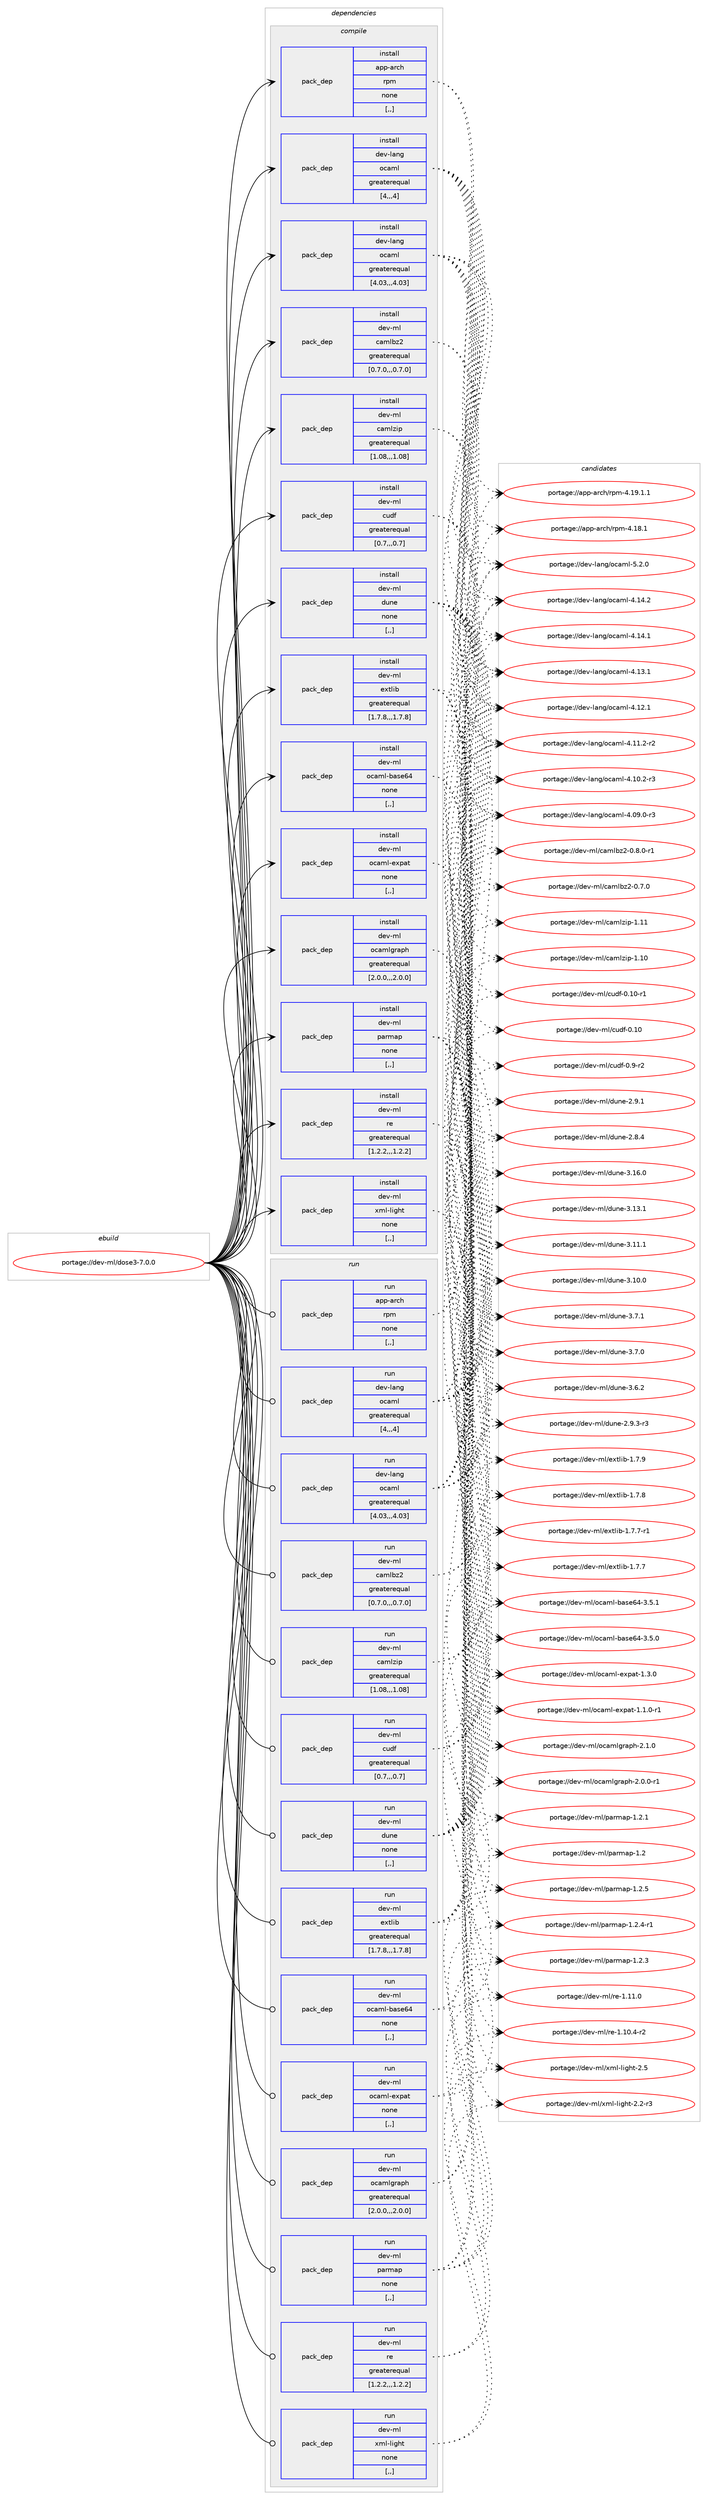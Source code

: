 digraph prolog {

# *************
# Graph options
# *************

newrank=true;
concentrate=true;
compound=true;
graph [rankdir=LR,fontname=Helvetica,fontsize=10,ranksep=1.5];#, ranksep=2.5, nodesep=0.2];
edge  [arrowhead=vee];
node  [fontname=Helvetica,fontsize=10];

# **********
# The ebuild
# **********

subgraph cluster_leftcol {
color=gray;
label=<<i>ebuild</i>>;
id [label="portage://dev-ml/dose3-7.0.0", color=red, width=4, href="../dev-ml/dose3-7.0.0.svg"];
}

# ****************
# The dependencies
# ****************

subgraph cluster_midcol {
color=gray;
label=<<i>dependencies</i>>;
subgraph cluster_compile {
fillcolor="#eeeeee";
style=filled;
label=<<i>compile</i>>;
subgraph pack88420 {
dependency118918 [label=<<TABLE BORDER="0" CELLBORDER="1" CELLSPACING="0" CELLPADDING="4" WIDTH="220"><TR><TD ROWSPAN="6" CELLPADDING="30">pack_dep</TD></TR><TR><TD WIDTH="110">install</TD></TR><TR><TD>app-arch</TD></TR><TR><TD>rpm</TD></TR><TR><TD>none</TD></TR><TR><TD>[,,]</TD></TR></TABLE>>, shape=none, color=blue];
}
id:e -> dependency118918:w [weight=20,style="solid",arrowhead="vee"];
subgraph pack88421 {
dependency118919 [label=<<TABLE BORDER="0" CELLBORDER="1" CELLSPACING="0" CELLPADDING="4" WIDTH="220"><TR><TD ROWSPAN="6" CELLPADDING="30">pack_dep</TD></TR><TR><TD WIDTH="110">install</TD></TR><TR><TD>dev-lang</TD></TR><TR><TD>ocaml</TD></TR><TR><TD>greaterequal</TD></TR><TR><TD>[4,,,4]</TD></TR></TABLE>>, shape=none, color=blue];
}
id:e -> dependency118919:w [weight=20,style="solid",arrowhead="vee"];
subgraph pack88422 {
dependency118920 [label=<<TABLE BORDER="0" CELLBORDER="1" CELLSPACING="0" CELLPADDING="4" WIDTH="220"><TR><TD ROWSPAN="6" CELLPADDING="30">pack_dep</TD></TR><TR><TD WIDTH="110">install</TD></TR><TR><TD>dev-lang</TD></TR><TR><TD>ocaml</TD></TR><TR><TD>greaterequal</TD></TR><TR><TD>[4.03,,,4.03]</TD></TR></TABLE>>, shape=none, color=blue];
}
id:e -> dependency118920:w [weight=20,style="solid",arrowhead="vee"];
subgraph pack88423 {
dependency118921 [label=<<TABLE BORDER="0" CELLBORDER="1" CELLSPACING="0" CELLPADDING="4" WIDTH="220"><TR><TD ROWSPAN="6" CELLPADDING="30">pack_dep</TD></TR><TR><TD WIDTH="110">install</TD></TR><TR><TD>dev-ml</TD></TR><TR><TD>camlbz2</TD></TR><TR><TD>greaterequal</TD></TR><TR><TD>[0.7.0,,,0.7.0]</TD></TR></TABLE>>, shape=none, color=blue];
}
id:e -> dependency118921:w [weight=20,style="solid",arrowhead="vee"];
subgraph pack88424 {
dependency118922 [label=<<TABLE BORDER="0" CELLBORDER="1" CELLSPACING="0" CELLPADDING="4" WIDTH="220"><TR><TD ROWSPAN="6" CELLPADDING="30">pack_dep</TD></TR><TR><TD WIDTH="110">install</TD></TR><TR><TD>dev-ml</TD></TR><TR><TD>camlzip</TD></TR><TR><TD>greaterequal</TD></TR><TR><TD>[1.08,,,1.08]</TD></TR></TABLE>>, shape=none, color=blue];
}
id:e -> dependency118922:w [weight=20,style="solid",arrowhead="vee"];
subgraph pack88425 {
dependency118923 [label=<<TABLE BORDER="0" CELLBORDER="1" CELLSPACING="0" CELLPADDING="4" WIDTH="220"><TR><TD ROWSPAN="6" CELLPADDING="30">pack_dep</TD></TR><TR><TD WIDTH="110">install</TD></TR><TR><TD>dev-ml</TD></TR><TR><TD>cudf</TD></TR><TR><TD>greaterequal</TD></TR><TR><TD>[0.7,,,0.7]</TD></TR></TABLE>>, shape=none, color=blue];
}
id:e -> dependency118923:w [weight=20,style="solid",arrowhead="vee"];
subgraph pack88426 {
dependency118924 [label=<<TABLE BORDER="0" CELLBORDER="1" CELLSPACING="0" CELLPADDING="4" WIDTH="220"><TR><TD ROWSPAN="6" CELLPADDING="30">pack_dep</TD></TR><TR><TD WIDTH="110">install</TD></TR><TR><TD>dev-ml</TD></TR><TR><TD>dune</TD></TR><TR><TD>none</TD></TR><TR><TD>[,,]</TD></TR></TABLE>>, shape=none, color=blue];
}
id:e -> dependency118924:w [weight=20,style="solid",arrowhead="vee"];
subgraph pack88427 {
dependency118925 [label=<<TABLE BORDER="0" CELLBORDER="1" CELLSPACING="0" CELLPADDING="4" WIDTH="220"><TR><TD ROWSPAN="6" CELLPADDING="30">pack_dep</TD></TR><TR><TD WIDTH="110">install</TD></TR><TR><TD>dev-ml</TD></TR><TR><TD>extlib</TD></TR><TR><TD>greaterequal</TD></TR><TR><TD>[1.7.8,,,1.7.8]</TD></TR></TABLE>>, shape=none, color=blue];
}
id:e -> dependency118925:w [weight=20,style="solid",arrowhead="vee"];
subgraph pack88428 {
dependency118926 [label=<<TABLE BORDER="0" CELLBORDER="1" CELLSPACING="0" CELLPADDING="4" WIDTH="220"><TR><TD ROWSPAN="6" CELLPADDING="30">pack_dep</TD></TR><TR><TD WIDTH="110">install</TD></TR><TR><TD>dev-ml</TD></TR><TR><TD>ocaml-base64</TD></TR><TR><TD>none</TD></TR><TR><TD>[,,]</TD></TR></TABLE>>, shape=none, color=blue];
}
id:e -> dependency118926:w [weight=20,style="solid",arrowhead="vee"];
subgraph pack88429 {
dependency118927 [label=<<TABLE BORDER="0" CELLBORDER="1" CELLSPACING="0" CELLPADDING="4" WIDTH="220"><TR><TD ROWSPAN="6" CELLPADDING="30">pack_dep</TD></TR><TR><TD WIDTH="110">install</TD></TR><TR><TD>dev-ml</TD></TR><TR><TD>ocaml-expat</TD></TR><TR><TD>none</TD></TR><TR><TD>[,,]</TD></TR></TABLE>>, shape=none, color=blue];
}
id:e -> dependency118927:w [weight=20,style="solid",arrowhead="vee"];
subgraph pack88430 {
dependency118928 [label=<<TABLE BORDER="0" CELLBORDER="1" CELLSPACING="0" CELLPADDING="4" WIDTH="220"><TR><TD ROWSPAN="6" CELLPADDING="30">pack_dep</TD></TR><TR><TD WIDTH="110">install</TD></TR><TR><TD>dev-ml</TD></TR><TR><TD>ocamlgraph</TD></TR><TR><TD>greaterequal</TD></TR><TR><TD>[2.0.0,,,2.0.0]</TD></TR></TABLE>>, shape=none, color=blue];
}
id:e -> dependency118928:w [weight=20,style="solid",arrowhead="vee"];
subgraph pack88431 {
dependency118929 [label=<<TABLE BORDER="0" CELLBORDER="1" CELLSPACING="0" CELLPADDING="4" WIDTH="220"><TR><TD ROWSPAN="6" CELLPADDING="30">pack_dep</TD></TR><TR><TD WIDTH="110">install</TD></TR><TR><TD>dev-ml</TD></TR><TR><TD>parmap</TD></TR><TR><TD>none</TD></TR><TR><TD>[,,]</TD></TR></TABLE>>, shape=none, color=blue];
}
id:e -> dependency118929:w [weight=20,style="solid",arrowhead="vee"];
subgraph pack88432 {
dependency118930 [label=<<TABLE BORDER="0" CELLBORDER="1" CELLSPACING="0" CELLPADDING="4" WIDTH="220"><TR><TD ROWSPAN="6" CELLPADDING="30">pack_dep</TD></TR><TR><TD WIDTH="110">install</TD></TR><TR><TD>dev-ml</TD></TR><TR><TD>re</TD></TR><TR><TD>greaterequal</TD></TR><TR><TD>[1.2.2,,,1.2.2]</TD></TR></TABLE>>, shape=none, color=blue];
}
id:e -> dependency118930:w [weight=20,style="solid",arrowhead="vee"];
subgraph pack88433 {
dependency118931 [label=<<TABLE BORDER="0" CELLBORDER="1" CELLSPACING="0" CELLPADDING="4" WIDTH="220"><TR><TD ROWSPAN="6" CELLPADDING="30">pack_dep</TD></TR><TR><TD WIDTH="110">install</TD></TR><TR><TD>dev-ml</TD></TR><TR><TD>xml-light</TD></TR><TR><TD>none</TD></TR><TR><TD>[,,]</TD></TR></TABLE>>, shape=none, color=blue];
}
id:e -> dependency118931:w [weight=20,style="solid",arrowhead="vee"];
}
subgraph cluster_compileandrun {
fillcolor="#eeeeee";
style=filled;
label=<<i>compile and run</i>>;
}
subgraph cluster_run {
fillcolor="#eeeeee";
style=filled;
label=<<i>run</i>>;
subgraph pack88434 {
dependency118932 [label=<<TABLE BORDER="0" CELLBORDER="1" CELLSPACING="0" CELLPADDING="4" WIDTH="220"><TR><TD ROWSPAN="6" CELLPADDING="30">pack_dep</TD></TR><TR><TD WIDTH="110">run</TD></TR><TR><TD>app-arch</TD></TR><TR><TD>rpm</TD></TR><TR><TD>none</TD></TR><TR><TD>[,,]</TD></TR></TABLE>>, shape=none, color=blue];
}
id:e -> dependency118932:w [weight=20,style="solid",arrowhead="odot"];
subgraph pack88435 {
dependency118933 [label=<<TABLE BORDER="0" CELLBORDER="1" CELLSPACING="0" CELLPADDING="4" WIDTH="220"><TR><TD ROWSPAN="6" CELLPADDING="30">pack_dep</TD></TR><TR><TD WIDTH="110">run</TD></TR><TR><TD>dev-lang</TD></TR><TR><TD>ocaml</TD></TR><TR><TD>greaterequal</TD></TR><TR><TD>[4,,,4]</TD></TR></TABLE>>, shape=none, color=blue];
}
id:e -> dependency118933:w [weight=20,style="solid",arrowhead="odot"];
subgraph pack88436 {
dependency118934 [label=<<TABLE BORDER="0" CELLBORDER="1" CELLSPACING="0" CELLPADDING="4" WIDTH="220"><TR><TD ROWSPAN="6" CELLPADDING="30">pack_dep</TD></TR><TR><TD WIDTH="110">run</TD></TR><TR><TD>dev-lang</TD></TR><TR><TD>ocaml</TD></TR><TR><TD>greaterequal</TD></TR><TR><TD>[4.03,,,4.03]</TD></TR></TABLE>>, shape=none, color=blue];
}
id:e -> dependency118934:w [weight=20,style="solid",arrowhead="odot"];
subgraph pack88437 {
dependency118935 [label=<<TABLE BORDER="0" CELLBORDER="1" CELLSPACING="0" CELLPADDING="4" WIDTH="220"><TR><TD ROWSPAN="6" CELLPADDING="30">pack_dep</TD></TR><TR><TD WIDTH="110">run</TD></TR><TR><TD>dev-ml</TD></TR><TR><TD>camlbz2</TD></TR><TR><TD>greaterequal</TD></TR><TR><TD>[0.7.0,,,0.7.0]</TD></TR></TABLE>>, shape=none, color=blue];
}
id:e -> dependency118935:w [weight=20,style="solid",arrowhead="odot"];
subgraph pack88438 {
dependency118936 [label=<<TABLE BORDER="0" CELLBORDER="1" CELLSPACING="0" CELLPADDING="4" WIDTH="220"><TR><TD ROWSPAN="6" CELLPADDING="30">pack_dep</TD></TR><TR><TD WIDTH="110">run</TD></TR><TR><TD>dev-ml</TD></TR><TR><TD>camlzip</TD></TR><TR><TD>greaterequal</TD></TR><TR><TD>[1.08,,,1.08]</TD></TR></TABLE>>, shape=none, color=blue];
}
id:e -> dependency118936:w [weight=20,style="solid",arrowhead="odot"];
subgraph pack88439 {
dependency118937 [label=<<TABLE BORDER="0" CELLBORDER="1" CELLSPACING="0" CELLPADDING="4" WIDTH="220"><TR><TD ROWSPAN="6" CELLPADDING="30">pack_dep</TD></TR><TR><TD WIDTH="110">run</TD></TR><TR><TD>dev-ml</TD></TR><TR><TD>cudf</TD></TR><TR><TD>greaterequal</TD></TR><TR><TD>[0.7,,,0.7]</TD></TR></TABLE>>, shape=none, color=blue];
}
id:e -> dependency118937:w [weight=20,style="solid",arrowhead="odot"];
subgraph pack88440 {
dependency118938 [label=<<TABLE BORDER="0" CELLBORDER="1" CELLSPACING="0" CELLPADDING="4" WIDTH="220"><TR><TD ROWSPAN="6" CELLPADDING="30">pack_dep</TD></TR><TR><TD WIDTH="110">run</TD></TR><TR><TD>dev-ml</TD></TR><TR><TD>dune</TD></TR><TR><TD>none</TD></TR><TR><TD>[,,]</TD></TR></TABLE>>, shape=none, color=blue];
}
id:e -> dependency118938:w [weight=20,style="solid",arrowhead="odot"];
subgraph pack88441 {
dependency118939 [label=<<TABLE BORDER="0" CELLBORDER="1" CELLSPACING="0" CELLPADDING="4" WIDTH="220"><TR><TD ROWSPAN="6" CELLPADDING="30">pack_dep</TD></TR><TR><TD WIDTH="110">run</TD></TR><TR><TD>dev-ml</TD></TR><TR><TD>extlib</TD></TR><TR><TD>greaterequal</TD></TR><TR><TD>[1.7.8,,,1.7.8]</TD></TR></TABLE>>, shape=none, color=blue];
}
id:e -> dependency118939:w [weight=20,style="solid",arrowhead="odot"];
subgraph pack88442 {
dependency118940 [label=<<TABLE BORDER="0" CELLBORDER="1" CELLSPACING="0" CELLPADDING="4" WIDTH="220"><TR><TD ROWSPAN="6" CELLPADDING="30">pack_dep</TD></TR><TR><TD WIDTH="110">run</TD></TR><TR><TD>dev-ml</TD></TR><TR><TD>ocaml-base64</TD></TR><TR><TD>none</TD></TR><TR><TD>[,,]</TD></TR></TABLE>>, shape=none, color=blue];
}
id:e -> dependency118940:w [weight=20,style="solid",arrowhead="odot"];
subgraph pack88443 {
dependency118941 [label=<<TABLE BORDER="0" CELLBORDER="1" CELLSPACING="0" CELLPADDING="4" WIDTH="220"><TR><TD ROWSPAN="6" CELLPADDING="30">pack_dep</TD></TR><TR><TD WIDTH="110">run</TD></TR><TR><TD>dev-ml</TD></TR><TR><TD>ocaml-expat</TD></TR><TR><TD>none</TD></TR><TR><TD>[,,]</TD></TR></TABLE>>, shape=none, color=blue];
}
id:e -> dependency118941:w [weight=20,style="solid",arrowhead="odot"];
subgraph pack88444 {
dependency118942 [label=<<TABLE BORDER="0" CELLBORDER="1" CELLSPACING="0" CELLPADDING="4" WIDTH="220"><TR><TD ROWSPAN="6" CELLPADDING="30">pack_dep</TD></TR><TR><TD WIDTH="110">run</TD></TR><TR><TD>dev-ml</TD></TR><TR><TD>ocamlgraph</TD></TR><TR><TD>greaterequal</TD></TR><TR><TD>[2.0.0,,,2.0.0]</TD></TR></TABLE>>, shape=none, color=blue];
}
id:e -> dependency118942:w [weight=20,style="solid",arrowhead="odot"];
subgraph pack88445 {
dependency118943 [label=<<TABLE BORDER="0" CELLBORDER="1" CELLSPACING="0" CELLPADDING="4" WIDTH="220"><TR><TD ROWSPAN="6" CELLPADDING="30">pack_dep</TD></TR><TR><TD WIDTH="110">run</TD></TR><TR><TD>dev-ml</TD></TR><TR><TD>parmap</TD></TR><TR><TD>none</TD></TR><TR><TD>[,,]</TD></TR></TABLE>>, shape=none, color=blue];
}
id:e -> dependency118943:w [weight=20,style="solid",arrowhead="odot"];
subgraph pack88446 {
dependency118944 [label=<<TABLE BORDER="0" CELLBORDER="1" CELLSPACING="0" CELLPADDING="4" WIDTH="220"><TR><TD ROWSPAN="6" CELLPADDING="30">pack_dep</TD></TR><TR><TD WIDTH="110">run</TD></TR><TR><TD>dev-ml</TD></TR><TR><TD>re</TD></TR><TR><TD>greaterequal</TD></TR><TR><TD>[1.2.2,,,1.2.2]</TD></TR></TABLE>>, shape=none, color=blue];
}
id:e -> dependency118944:w [weight=20,style="solid",arrowhead="odot"];
subgraph pack88447 {
dependency118945 [label=<<TABLE BORDER="0" CELLBORDER="1" CELLSPACING="0" CELLPADDING="4" WIDTH="220"><TR><TD ROWSPAN="6" CELLPADDING="30">pack_dep</TD></TR><TR><TD WIDTH="110">run</TD></TR><TR><TD>dev-ml</TD></TR><TR><TD>xml-light</TD></TR><TR><TD>none</TD></TR><TR><TD>[,,]</TD></TR></TABLE>>, shape=none, color=blue];
}
id:e -> dependency118945:w [weight=20,style="solid",arrowhead="odot"];
}
}

# **************
# The candidates
# **************

subgraph cluster_choices {
rank=same;
color=gray;
label=<<i>candidates</i>>;

subgraph choice88420 {
color=black;
nodesep=1;
choice9711211245971149910447114112109455246495746494649 [label="portage://app-arch/rpm-4.19.1.1", color=red, width=4,href="../app-arch/rpm-4.19.1.1.svg"];
choice971121124597114991044711411210945524649564649 [label="portage://app-arch/rpm-4.18.1", color=red, width=4,href="../app-arch/rpm-4.18.1.svg"];
dependency118918:e -> choice9711211245971149910447114112109455246495746494649:w [style=dotted,weight="100"];
dependency118918:e -> choice971121124597114991044711411210945524649564649:w [style=dotted,weight="100"];
}
subgraph choice88421 {
color=black;
nodesep=1;
choice1001011184510897110103471119997109108455346504648 [label="portage://dev-lang/ocaml-5.2.0", color=red, width=4,href="../dev-lang/ocaml-5.2.0.svg"];
choice100101118451089711010347111999710910845524649524650 [label="portage://dev-lang/ocaml-4.14.2", color=red, width=4,href="../dev-lang/ocaml-4.14.2.svg"];
choice100101118451089711010347111999710910845524649524649 [label="portage://dev-lang/ocaml-4.14.1", color=red, width=4,href="../dev-lang/ocaml-4.14.1.svg"];
choice100101118451089711010347111999710910845524649514649 [label="portage://dev-lang/ocaml-4.13.1", color=red, width=4,href="../dev-lang/ocaml-4.13.1.svg"];
choice100101118451089711010347111999710910845524649504649 [label="portage://dev-lang/ocaml-4.12.1", color=red, width=4,href="../dev-lang/ocaml-4.12.1.svg"];
choice1001011184510897110103471119997109108455246494946504511450 [label="portage://dev-lang/ocaml-4.11.2-r2", color=red, width=4,href="../dev-lang/ocaml-4.11.2-r2.svg"];
choice1001011184510897110103471119997109108455246494846504511451 [label="portage://dev-lang/ocaml-4.10.2-r3", color=red, width=4,href="../dev-lang/ocaml-4.10.2-r3.svg"];
choice1001011184510897110103471119997109108455246485746484511451 [label="portage://dev-lang/ocaml-4.09.0-r3", color=red, width=4,href="../dev-lang/ocaml-4.09.0-r3.svg"];
dependency118919:e -> choice1001011184510897110103471119997109108455346504648:w [style=dotted,weight="100"];
dependency118919:e -> choice100101118451089711010347111999710910845524649524650:w [style=dotted,weight="100"];
dependency118919:e -> choice100101118451089711010347111999710910845524649524649:w [style=dotted,weight="100"];
dependency118919:e -> choice100101118451089711010347111999710910845524649514649:w [style=dotted,weight="100"];
dependency118919:e -> choice100101118451089711010347111999710910845524649504649:w [style=dotted,weight="100"];
dependency118919:e -> choice1001011184510897110103471119997109108455246494946504511450:w [style=dotted,weight="100"];
dependency118919:e -> choice1001011184510897110103471119997109108455246494846504511451:w [style=dotted,weight="100"];
dependency118919:e -> choice1001011184510897110103471119997109108455246485746484511451:w [style=dotted,weight="100"];
}
subgraph choice88422 {
color=black;
nodesep=1;
choice1001011184510897110103471119997109108455346504648 [label="portage://dev-lang/ocaml-5.2.0", color=red, width=4,href="../dev-lang/ocaml-5.2.0.svg"];
choice100101118451089711010347111999710910845524649524650 [label="portage://dev-lang/ocaml-4.14.2", color=red, width=4,href="../dev-lang/ocaml-4.14.2.svg"];
choice100101118451089711010347111999710910845524649524649 [label="portage://dev-lang/ocaml-4.14.1", color=red, width=4,href="../dev-lang/ocaml-4.14.1.svg"];
choice100101118451089711010347111999710910845524649514649 [label="portage://dev-lang/ocaml-4.13.1", color=red, width=4,href="../dev-lang/ocaml-4.13.1.svg"];
choice100101118451089711010347111999710910845524649504649 [label="portage://dev-lang/ocaml-4.12.1", color=red, width=4,href="../dev-lang/ocaml-4.12.1.svg"];
choice1001011184510897110103471119997109108455246494946504511450 [label="portage://dev-lang/ocaml-4.11.2-r2", color=red, width=4,href="../dev-lang/ocaml-4.11.2-r2.svg"];
choice1001011184510897110103471119997109108455246494846504511451 [label="portage://dev-lang/ocaml-4.10.2-r3", color=red, width=4,href="../dev-lang/ocaml-4.10.2-r3.svg"];
choice1001011184510897110103471119997109108455246485746484511451 [label="portage://dev-lang/ocaml-4.09.0-r3", color=red, width=4,href="../dev-lang/ocaml-4.09.0-r3.svg"];
dependency118920:e -> choice1001011184510897110103471119997109108455346504648:w [style=dotted,weight="100"];
dependency118920:e -> choice100101118451089711010347111999710910845524649524650:w [style=dotted,weight="100"];
dependency118920:e -> choice100101118451089711010347111999710910845524649524649:w [style=dotted,weight="100"];
dependency118920:e -> choice100101118451089711010347111999710910845524649514649:w [style=dotted,weight="100"];
dependency118920:e -> choice100101118451089711010347111999710910845524649504649:w [style=dotted,weight="100"];
dependency118920:e -> choice1001011184510897110103471119997109108455246494946504511450:w [style=dotted,weight="100"];
dependency118920:e -> choice1001011184510897110103471119997109108455246494846504511451:w [style=dotted,weight="100"];
dependency118920:e -> choice1001011184510897110103471119997109108455246485746484511451:w [style=dotted,weight="100"];
}
subgraph choice88423 {
color=black;
nodesep=1;
choice1001011184510910847999710910898122504548465646484511449 [label="portage://dev-ml/camlbz2-0.8.0-r1", color=red, width=4,href="../dev-ml/camlbz2-0.8.0-r1.svg"];
choice100101118451091084799971091089812250454846554648 [label="portage://dev-ml/camlbz2-0.7.0", color=red, width=4,href="../dev-ml/camlbz2-0.7.0.svg"];
dependency118921:e -> choice1001011184510910847999710910898122504548465646484511449:w [style=dotted,weight="100"];
dependency118921:e -> choice100101118451091084799971091089812250454846554648:w [style=dotted,weight="100"];
}
subgraph choice88424 {
color=black;
nodesep=1;
choice100101118451091084799971091081221051124549464949 [label="portage://dev-ml/camlzip-1.11", color=red, width=4,href="../dev-ml/camlzip-1.11.svg"];
choice100101118451091084799971091081221051124549464948 [label="portage://dev-ml/camlzip-1.10", color=red, width=4,href="../dev-ml/camlzip-1.10.svg"];
dependency118922:e -> choice100101118451091084799971091081221051124549464949:w [style=dotted,weight="100"];
dependency118922:e -> choice100101118451091084799971091081221051124549464948:w [style=dotted,weight="100"];
}
subgraph choice88425 {
color=black;
nodesep=1;
choice10010111845109108479911710010245484649484511449 [label="portage://dev-ml/cudf-0.10-r1", color=red, width=4,href="../dev-ml/cudf-0.10-r1.svg"];
choice1001011184510910847991171001024548464948 [label="portage://dev-ml/cudf-0.10", color=red, width=4,href="../dev-ml/cudf-0.10.svg"];
choice100101118451091084799117100102454846574511450 [label="portage://dev-ml/cudf-0.9-r2", color=red, width=4,href="../dev-ml/cudf-0.9-r2.svg"];
dependency118923:e -> choice10010111845109108479911710010245484649484511449:w [style=dotted,weight="100"];
dependency118923:e -> choice1001011184510910847991171001024548464948:w [style=dotted,weight="100"];
dependency118923:e -> choice100101118451091084799117100102454846574511450:w [style=dotted,weight="100"];
}
subgraph choice88426 {
color=black;
nodesep=1;
choice100101118451091084710011711010145514649544648 [label="portage://dev-ml/dune-3.16.0", color=red, width=4,href="../dev-ml/dune-3.16.0.svg"];
choice100101118451091084710011711010145514649514649 [label="portage://dev-ml/dune-3.13.1", color=red, width=4,href="../dev-ml/dune-3.13.1.svg"];
choice100101118451091084710011711010145514649494649 [label="portage://dev-ml/dune-3.11.1", color=red, width=4,href="../dev-ml/dune-3.11.1.svg"];
choice100101118451091084710011711010145514649484648 [label="portage://dev-ml/dune-3.10.0", color=red, width=4,href="../dev-ml/dune-3.10.0.svg"];
choice1001011184510910847100117110101455146554649 [label="portage://dev-ml/dune-3.7.1", color=red, width=4,href="../dev-ml/dune-3.7.1.svg"];
choice1001011184510910847100117110101455146554648 [label="portage://dev-ml/dune-3.7.0", color=red, width=4,href="../dev-ml/dune-3.7.0.svg"];
choice1001011184510910847100117110101455146544650 [label="portage://dev-ml/dune-3.6.2", color=red, width=4,href="../dev-ml/dune-3.6.2.svg"];
choice10010111845109108471001171101014550465746514511451 [label="portage://dev-ml/dune-2.9.3-r3", color=red, width=4,href="../dev-ml/dune-2.9.3-r3.svg"];
choice1001011184510910847100117110101455046574649 [label="portage://dev-ml/dune-2.9.1", color=red, width=4,href="../dev-ml/dune-2.9.1.svg"];
choice1001011184510910847100117110101455046564652 [label="portage://dev-ml/dune-2.8.4", color=red, width=4,href="../dev-ml/dune-2.8.4.svg"];
dependency118924:e -> choice100101118451091084710011711010145514649544648:w [style=dotted,weight="100"];
dependency118924:e -> choice100101118451091084710011711010145514649514649:w [style=dotted,weight="100"];
dependency118924:e -> choice100101118451091084710011711010145514649494649:w [style=dotted,weight="100"];
dependency118924:e -> choice100101118451091084710011711010145514649484648:w [style=dotted,weight="100"];
dependency118924:e -> choice1001011184510910847100117110101455146554649:w [style=dotted,weight="100"];
dependency118924:e -> choice1001011184510910847100117110101455146554648:w [style=dotted,weight="100"];
dependency118924:e -> choice1001011184510910847100117110101455146544650:w [style=dotted,weight="100"];
dependency118924:e -> choice10010111845109108471001171101014550465746514511451:w [style=dotted,weight="100"];
dependency118924:e -> choice1001011184510910847100117110101455046574649:w [style=dotted,weight="100"];
dependency118924:e -> choice1001011184510910847100117110101455046564652:w [style=dotted,weight="100"];
}
subgraph choice88427 {
color=black;
nodesep=1;
choice100101118451091084710112011610810598454946554657 [label="portage://dev-ml/extlib-1.7.9", color=red, width=4,href="../dev-ml/extlib-1.7.9.svg"];
choice100101118451091084710112011610810598454946554656 [label="portage://dev-ml/extlib-1.7.8", color=red, width=4,href="../dev-ml/extlib-1.7.8.svg"];
choice1001011184510910847101120116108105984549465546554511449 [label="portage://dev-ml/extlib-1.7.7-r1", color=red, width=4,href="../dev-ml/extlib-1.7.7-r1.svg"];
choice100101118451091084710112011610810598454946554655 [label="portage://dev-ml/extlib-1.7.7", color=red, width=4,href="../dev-ml/extlib-1.7.7.svg"];
dependency118925:e -> choice100101118451091084710112011610810598454946554657:w [style=dotted,weight="100"];
dependency118925:e -> choice100101118451091084710112011610810598454946554656:w [style=dotted,weight="100"];
dependency118925:e -> choice1001011184510910847101120116108105984549465546554511449:w [style=dotted,weight="100"];
dependency118925:e -> choice100101118451091084710112011610810598454946554655:w [style=dotted,weight="100"];
}
subgraph choice88428 {
color=black;
nodesep=1;
choice100101118451091084711199971091084598971151015452455146534649 [label="portage://dev-ml/ocaml-base64-3.5.1", color=red, width=4,href="../dev-ml/ocaml-base64-3.5.1.svg"];
choice100101118451091084711199971091084598971151015452455146534648 [label="portage://dev-ml/ocaml-base64-3.5.0", color=red, width=4,href="../dev-ml/ocaml-base64-3.5.0.svg"];
dependency118926:e -> choice100101118451091084711199971091084598971151015452455146534649:w [style=dotted,weight="100"];
dependency118926:e -> choice100101118451091084711199971091084598971151015452455146534648:w [style=dotted,weight="100"];
}
subgraph choice88429 {
color=black;
nodesep=1;
choice100101118451091084711199971091084510112011297116454946514648 [label="portage://dev-ml/ocaml-expat-1.3.0", color=red, width=4,href="../dev-ml/ocaml-expat-1.3.0.svg"];
choice1001011184510910847111999710910845101120112971164549464946484511449 [label="portage://dev-ml/ocaml-expat-1.1.0-r1", color=red, width=4,href="../dev-ml/ocaml-expat-1.1.0-r1.svg"];
dependency118927:e -> choice100101118451091084711199971091084510112011297116454946514648:w [style=dotted,weight="100"];
dependency118927:e -> choice1001011184510910847111999710910845101120112971164549464946484511449:w [style=dotted,weight="100"];
}
subgraph choice88430 {
color=black;
nodesep=1;
choice1001011184510910847111999710910810311497112104455046494648 [label="portage://dev-ml/ocamlgraph-2.1.0", color=red, width=4,href="../dev-ml/ocamlgraph-2.1.0.svg"];
choice10010111845109108471119997109108103114971121044550464846484511449 [label="portage://dev-ml/ocamlgraph-2.0.0-r1", color=red, width=4,href="../dev-ml/ocamlgraph-2.0.0-r1.svg"];
dependency118928:e -> choice1001011184510910847111999710910810311497112104455046494648:w [style=dotted,weight="100"];
dependency118928:e -> choice10010111845109108471119997109108103114971121044550464846484511449:w [style=dotted,weight="100"];
}
subgraph choice88431 {
color=black;
nodesep=1;
choice10010111845109108471129711410997112454946504653 [label="portage://dev-ml/parmap-1.2.5", color=red, width=4,href="../dev-ml/parmap-1.2.5.svg"];
choice100101118451091084711297114109971124549465046524511449 [label="portage://dev-ml/parmap-1.2.4-r1", color=red, width=4,href="../dev-ml/parmap-1.2.4-r1.svg"];
choice10010111845109108471129711410997112454946504651 [label="portage://dev-ml/parmap-1.2.3", color=red, width=4,href="../dev-ml/parmap-1.2.3.svg"];
choice10010111845109108471129711410997112454946504649 [label="portage://dev-ml/parmap-1.2.1", color=red, width=4,href="../dev-ml/parmap-1.2.1.svg"];
choice1001011184510910847112971141099711245494650 [label="portage://dev-ml/parmap-1.2", color=red, width=4,href="../dev-ml/parmap-1.2.svg"];
dependency118929:e -> choice10010111845109108471129711410997112454946504653:w [style=dotted,weight="100"];
dependency118929:e -> choice100101118451091084711297114109971124549465046524511449:w [style=dotted,weight="100"];
dependency118929:e -> choice10010111845109108471129711410997112454946504651:w [style=dotted,weight="100"];
dependency118929:e -> choice10010111845109108471129711410997112454946504649:w [style=dotted,weight="100"];
dependency118929:e -> choice1001011184510910847112971141099711245494650:w [style=dotted,weight="100"];
}
subgraph choice88432 {
color=black;
nodesep=1;
choice100101118451091084711410145494649494648 [label="portage://dev-ml/re-1.11.0", color=red, width=4,href="../dev-ml/re-1.11.0.svg"];
choice1001011184510910847114101454946494846524511450 [label="portage://dev-ml/re-1.10.4-r2", color=red, width=4,href="../dev-ml/re-1.10.4-r2.svg"];
dependency118930:e -> choice100101118451091084711410145494649494648:w [style=dotted,weight="100"];
dependency118930:e -> choice1001011184510910847114101454946494846524511450:w [style=dotted,weight="100"];
}
subgraph choice88433 {
color=black;
nodesep=1;
choice10010111845109108471201091084510810510310411645504653 [label="portage://dev-ml/xml-light-2.5", color=red, width=4,href="../dev-ml/xml-light-2.5.svg"];
choice100101118451091084712010910845108105103104116455046504511451 [label="portage://dev-ml/xml-light-2.2-r3", color=red, width=4,href="../dev-ml/xml-light-2.2-r3.svg"];
dependency118931:e -> choice10010111845109108471201091084510810510310411645504653:w [style=dotted,weight="100"];
dependency118931:e -> choice100101118451091084712010910845108105103104116455046504511451:w [style=dotted,weight="100"];
}
subgraph choice88434 {
color=black;
nodesep=1;
choice9711211245971149910447114112109455246495746494649 [label="portage://app-arch/rpm-4.19.1.1", color=red, width=4,href="../app-arch/rpm-4.19.1.1.svg"];
choice971121124597114991044711411210945524649564649 [label="portage://app-arch/rpm-4.18.1", color=red, width=4,href="../app-arch/rpm-4.18.1.svg"];
dependency118932:e -> choice9711211245971149910447114112109455246495746494649:w [style=dotted,weight="100"];
dependency118932:e -> choice971121124597114991044711411210945524649564649:w [style=dotted,weight="100"];
}
subgraph choice88435 {
color=black;
nodesep=1;
choice1001011184510897110103471119997109108455346504648 [label="portage://dev-lang/ocaml-5.2.0", color=red, width=4,href="../dev-lang/ocaml-5.2.0.svg"];
choice100101118451089711010347111999710910845524649524650 [label="portage://dev-lang/ocaml-4.14.2", color=red, width=4,href="../dev-lang/ocaml-4.14.2.svg"];
choice100101118451089711010347111999710910845524649524649 [label="portage://dev-lang/ocaml-4.14.1", color=red, width=4,href="../dev-lang/ocaml-4.14.1.svg"];
choice100101118451089711010347111999710910845524649514649 [label="portage://dev-lang/ocaml-4.13.1", color=red, width=4,href="../dev-lang/ocaml-4.13.1.svg"];
choice100101118451089711010347111999710910845524649504649 [label="portage://dev-lang/ocaml-4.12.1", color=red, width=4,href="../dev-lang/ocaml-4.12.1.svg"];
choice1001011184510897110103471119997109108455246494946504511450 [label="portage://dev-lang/ocaml-4.11.2-r2", color=red, width=4,href="../dev-lang/ocaml-4.11.2-r2.svg"];
choice1001011184510897110103471119997109108455246494846504511451 [label="portage://dev-lang/ocaml-4.10.2-r3", color=red, width=4,href="../dev-lang/ocaml-4.10.2-r3.svg"];
choice1001011184510897110103471119997109108455246485746484511451 [label="portage://dev-lang/ocaml-4.09.0-r3", color=red, width=4,href="../dev-lang/ocaml-4.09.0-r3.svg"];
dependency118933:e -> choice1001011184510897110103471119997109108455346504648:w [style=dotted,weight="100"];
dependency118933:e -> choice100101118451089711010347111999710910845524649524650:w [style=dotted,weight="100"];
dependency118933:e -> choice100101118451089711010347111999710910845524649524649:w [style=dotted,weight="100"];
dependency118933:e -> choice100101118451089711010347111999710910845524649514649:w [style=dotted,weight="100"];
dependency118933:e -> choice100101118451089711010347111999710910845524649504649:w [style=dotted,weight="100"];
dependency118933:e -> choice1001011184510897110103471119997109108455246494946504511450:w [style=dotted,weight="100"];
dependency118933:e -> choice1001011184510897110103471119997109108455246494846504511451:w [style=dotted,weight="100"];
dependency118933:e -> choice1001011184510897110103471119997109108455246485746484511451:w [style=dotted,weight="100"];
}
subgraph choice88436 {
color=black;
nodesep=1;
choice1001011184510897110103471119997109108455346504648 [label="portage://dev-lang/ocaml-5.2.0", color=red, width=4,href="../dev-lang/ocaml-5.2.0.svg"];
choice100101118451089711010347111999710910845524649524650 [label="portage://dev-lang/ocaml-4.14.2", color=red, width=4,href="../dev-lang/ocaml-4.14.2.svg"];
choice100101118451089711010347111999710910845524649524649 [label="portage://dev-lang/ocaml-4.14.1", color=red, width=4,href="../dev-lang/ocaml-4.14.1.svg"];
choice100101118451089711010347111999710910845524649514649 [label="portage://dev-lang/ocaml-4.13.1", color=red, width=4,href="../dev-lang/ocaml-4.13.1.svg"];
choice100101118451089711010347111999710910845524649504649 [label="portage://dev-lang/ocaml-4.12.1", color=red, width=4,href="../dev-lang/ocaml-4.12.1.svg"];
choice1001011184510897110103471119997109108455246494946504511450 [label="portage://dev-lang/ocaml-4.11.2-r2", color=red, width=4,href="../dev-lang/ocaml-4.11.2-r2.svg"];
choice1001011184510897110103471119997109108455246494846504511451 [label="portage://dev-lang/ocaml-4.10.2-r3", color=red, width=4,href="../dev-lang/ocaml-4.10.2-r3.svg"];
choice1001011184510897110103471119997109108455246485746484511451 [label="portage://dev-lang/ocaml-4.09.0-r3", color=red, width=4,href="../dev-lang/ocaml-4.09.0-r3.svg"];
dependency118934:e -> choice1001011184510897110103471119997109108455346504648:w [style=dotted,weight="100"];
dependency118934:e -> choice100101118451089711010347111999710910845524649524650:w [style=dotted,weight="100"];
dependency118934:e -> choice100101118451089711010347111999710910845524649524649:w [style=dotted,weight="100"];
dependency118934:e -> choice100101118451089711010347111999710910845524649514649:w [style=dotted,weight="100"];
dependency118934:e -> choice100101118451089711010347111999710910845524649504649:w [style=dotted,weight="100"];
dependency118934:e -> choice1001011184510897110103471119997109108455246494946504511450:w [style=dotted,weight="100"];
dependency118934:e -> choice1001011184510897110103471119997109108455246494846504511451:w [style=dotted,weight="100"];
dependency118934:e -> choice1001011184510897110103471119997109108455246485746484511451:w [style=dotted,weight="100"];
}
subgraph choice88437 {
color=black;
nodesep=1;
choice1001011184510910847999710910898122504548465646484511449 [label="portage://dev-ml/camlbz2-0.8.0-r1", color=red, width=4,href="../dev-ml/camlbz2-0.8.0-r1.svg"];
choice100101118451091084799971091089812250454846554648 [label="portage://dev-ml/camlbz2-0.7.0", color=red, width=4,href="../dev-ml/camlbz2-0.7.0.svg"];
dependency118935:e -> choice1001011184510910847999710910898122504548465646484511449:w [style=dotted,weight="100"];
dependency118935:e -> choice100101118451091084799971091089812250454846554648:w [style=dotted,weight="100"];
}
subgraph choice88438 {
color=black;
nodesep=1;
choice100101118451091084799971091081221051124549464949 [label="portage://dev-ml/camlzip-1.11", color=red, width=4,href="../dev-ml/camlzip-1.11.svg"];
choice100101118451091084799971091081221051124549464948 [label="portage://dev-ml/camlzip-1.10", color=red, width=4,href="../dev-ml/camlzip-1.10.svg"];
dependency118936:e -> choice100101118451091084799971091081221051124549464949:w [style=dotted,weight="100"];
dependency118936:e -> choice100101118451091084799971091081221051124549464948:w [style=dotted,weight="100"];
}
subgraph choice88439 {
color=black;
nodesep=1;
choice10010111845109108479911710010245484649484511449 [label="portage://dev-ml/cudf-0.10-r1", color=red, width=4,href="../dev-ml/cudf-0.10-r1.svg"];
choice1001011184510910847991171001024548464948 [label="portage://dev-ml/cudf-0.10", color=red, width=4,href="../dev-ml/cudf-0.10.svg"];
choice100101118451091084799117100102454846574511450 [label="portage://dev-ml/cudf-0.9-r2", color=red, width=4,href="../dev-ml/cudf-0.9-r2.svg"];
dependency118937:e -> choice10010111845109108479911710010245484649484511449:w [style=dotted,weight="100"];
dependency118937:e -> choice1001011184510910847991171001024548464948:w [style=dotted,weight="100"];
dependency118937:e -> choice100101118451091084799117100102454846574511450:w [style=dotted,weight="100"];
}
subgraph choice88440 {
color=black;
nodesep=1;
choice100101118451091084710011711010145514649544648 [label="portage://dev-ml/dune-3.16.0", color=red, width=4,href="../dev-ml/dune-3.16.0.svg"];
choice100101118451091084710011711010145514649514649 [label="portage://dev-ml/dune-3.13.1", color=red, width=4,href="../dev-ml/dune-3.13.1.svg"];
choice100101118451091084710011711010145514649494649 [label="portage://dev-ml/dune-3.11.1", color=red, width=4,href="../dev-ml/dune-3.11.1.svg"];
choice100101118451091084710011711010145514649484648 [label="portage://dev-ml/dune-3.10.0", color=red, width=4,href="../dev-ml/dune-3.10.0.svg"];
choice1001011184510910847100117110101455146554649 [label="portage://dev-ml/dune-3.7.1", color=red, width=4,href="../dev-ml/dune-3.7.1.svg"];
choice1001011184510910847100117110101455146554648 [label="portage://dev-ml/dune-3.7.0", color=red, width=4,href="../dev-ml/dune-3.7.0.svg"];
choice1001011184510910847100117110101455146544650 [label="portage://dev-ml/dune-3.6.2", color=red, width=4,href="../dev-ml/dune-3.6.2.svg"];
choice10010111845109108471001171101014550465746514511451 [label="portage://dev-ml/dune-2.9.3-r3", color=red, width=4,href="../dev-ml/dune-2.9.3-r3.svg"];
choice1001011184510910847100117110101455046574649 [label="portage://dev-ml/dune-2.9.1", color=red, width=4,href="../dev-ml/dune-2.9.1.svg"];
choice1001011184510910847100117110101455046564652 [label="portage://dev-ml/dune-2.8.4", color=red, width=4,href="../dev-ml/dune-2.8.4.svg"];
dependency118938:e -> choice100101118451091084710011711010145514649544648:w [style=dotted,weight="100"];
dependency118938:e -> choice100101118451091084710011711010145514649514649:w [style=dotted,weight="100"];
dependency118938:e -> choice100101118451091084710011711010145514649494649:w [style=dotted,weight="100"];
dependency118938:e -> choice100101118451091084710011711010145514649484648:w [style=dotted,weight="100"];
dependency118938:e -> choice1001011184510910847100117110101455146554649:w [style=dotted,weight="100"];
dependency118938:e -> choice1001011184510910847100117110101455146554648:w [style=dotted,weight="100"];
dependency118938:e -> choice1001011184510910847100117110101455146544650:w [style=dotted,weight="100"];
dependency118938:e -> choice10010111845109108471001171101014550465746514511451:w [style=dotted,weight="100"];
dependency118938:e -> choice1001011184510910847100117110101455046574649:w [style=dotted,weight="100"];
dependency118938:e -> choice1001011184510910847100117110101455046564652:w [style=dotted,weight="100"];
}
subgraph choice88441 {
color=black;
nodesep=1;
choice100101118451091084710112011610810598454946554657 [label="portage://dev-ml/extlib-1.7.9", color=red, width=4,href="../dev-ml/extlib-1.7.9.svg"];
choice100101118451091084710112011610810598454946554656 [label="portage://dev-ml/extlib-1.7.8", color=red, width=4,href="../dev-ml/extlib-1.7.8.svg"];
choice1001011184510910847101120116108105984549465546554511449 [label="portage://dev-ml/extlib-1.7.7-r1", color=red, width=4,href="../dev-ml/extlib-1.7.7-r1.svg"];
choice100101118451091084710112011610810598454946554655 [label="portage://dev-ml/extlib-1.7.7", color=red, width=4,href="../dev-ml/extlib-1.7.7.svg"];
dependency118939:e -> choice100101118451091084710112011610810598454946554657:w [style=dotted,weight="100"];
dependency118939:e -> choice100101118451091084710112011610810598454946554656:w [style=dotted,weight="100"];
dependency118939:e -> choice1001011184510910847101120116108105984549465546554511449:w [style=dotted,weight="100"];
dependency118939:e -> choice100101118451091084710112011610810598454946554655:w [style=dotted,weight="100"];
}
subgraph choice88442 {
color=black;
nodesep=1;
choice100101118451091084711199971091084598971151015452455146534649 [label="portage://dev-ml/ocaml-base64-3.5.1", color=red, width=4,href="../dev-ml/ocaml-base64-3.5.1.svg"];
choice100101118451091084711199971091084598971151015452455146534648 [label="portage://dev-ml/ocaml-base64-3.5.0", color=red, width=4,href="../dev-ml/ocaml-base64-3.5.0.svg"];
dependency118940:e -> choice100101118451091084711199971091084598971151015452455146534649:w [style=dotted,weight="100"];
dependency118940:e -> choice100101118451091084711199971091084598971151015452455146534648:w [style=dotted,weight="100"];
}
subgraph choice88443 {
color=black;
nodesep=1;
choice100101118451091084711199971091084510112011297116454946514648 [label="portage://dev-ml/ocaml-expat-1.3.0", color=red, width=4,href="../dev-ml/ocaml-expat-1.3.0.svg"];
choice1001011184510910847111999710910845101120112971164549464946484511449 [label="portage://dev-ml/ocaml-expat-1.1.0-r1", color=red, width=4,href="../dev-ml/ocaml-expat-1.1.0-r1.svg"];
dependency118941:e -> choice100101118451091084711199971091084510112011297116454946514648:w [style=dotted,weight="100"];
dependency118941:e -> choice1001011184510910847111999710910845101120112971164549464946484511449:w [style=dotted,weight="100"];
}
subgraph choice88444 {
color=black;
nodesep=1;
choice1001011184510910847111999710910810311497112104455046494648 [label="portage://dev-ml/ocamlgraph-2.1.0", color=red, width=4,href="../dev-ml/ocamlgraph-2.1.0.svg"];
choice10010111845109108471119997109108103114971121044550464846484511449 [label="portage://dev-ml/ocamlgraph-2.0.0-r1", color=red, width=4,href="../dev-ml/ocamlgraph-2.0.0-r1.svg"];
dependency118942:e -> choice1001011184510910847111999710910810311497112104455046494648:w [style=dotted,weight="100"];
dependency118942:e -> choice10010111845109108471119997109108103114971121044550464846484511449:w [style=dotted,weight="100"];
}
subgraph choice88445 {
color=black;
nodesep=1;
choice10010111845109108471129711410997112454946504653 [label="portage://dev-ml/parmap-1.2.5", color=red, width=4,href="../dev-ml/parmap-1.2.5.svg"];
choice100101118451091084711297114109971124549465046524511449 [label="portage://dev-ml/parmap-1.2.4-r1", color=red, width=4,href="../dev-ml/parmap-1.2.4-r1.svg"];
choice10010111845109108471129711410997112454946504651 [label="portage://dev-ml/parmap-1.2.3", color=red, width=4,href="../dev-ml/parmap-1.2.3.svg"];
choice10010111845109108471129711410997112454946504649 [label="portage://dev-ml/parmap-1.2.1", color=red, width=4,href="../dev-ml/parmap-1.2.1.svg"];
choice1001011184510910847112971141099711245494650 [label="portage://dev-ml/parmap-1.2", color=red, width=4,href="../dev-ml/parmap-1.2.svg"];
dependency118943:e -> choice10010111845109108471129711410997112454946504653:w [style=dotted,weight="100"];
dependency118943:e -> choice100101118451091084711297114109971124549465046524511449:w [style=dotted,weight="100"];
dependency118943:e -> choice10010111845109108471129711410997112454946504651:w [style=dotted,weight="100"];
dependency118943:e -> choice10010111845109108471129711410997112454946504649:w [style=dotted,weight="100"];
dependency118943:e -> choice1001011184510910847112971141099711245494650:w [style=dotted,weight="100"];
}
subgraph choice88446 {
color=black;
nodesep=1;
choice100101118451091084711410145494649494648 [label="portage://dev-ml/re-1.11.0", color=red, width=4,href="../dev-ml/re-1.11.0.svg"];
choice1001011184510910847114101454946494846524511450 [label="portage://dev-ml/re-1.10.4-r2", color=red, width=4,href="../dev-ml/re-1.10.4-r2.svg"];
dependency118944:e -> choice100101118451091084711410145494649494648:w [style=dotted,weight="100"];
dependency118944:e -> choice1001011184510910847114101454946494846524511450:w [style=dotted,weight="100"];
}
subgraph choice88447 {
color=black;
nodesep=1;
choice10010111845109108471201091084510810510310411645504653 [label="portage://dev-ml/xml-light-2.5", color=red, width=4,href="../dev-ml/xml-light-2.5.svg"];
choice100101118451091084712010910845108105103104116455046504511451 [label="portage://dev-ml/xml-light-2.2-r3", color=red, width=4,href="../dev-ml/xml-light-2.2-r3.svg"];
dependency118945:e -> choice10010111845109108471201091084510810510310411645504653:w [style=dotted,weight="100"];
dependency118945:e -> choice100101118451091084712010910845108105103104116455046504511451:w [style=dotted,weight="100"];
}
}

}
